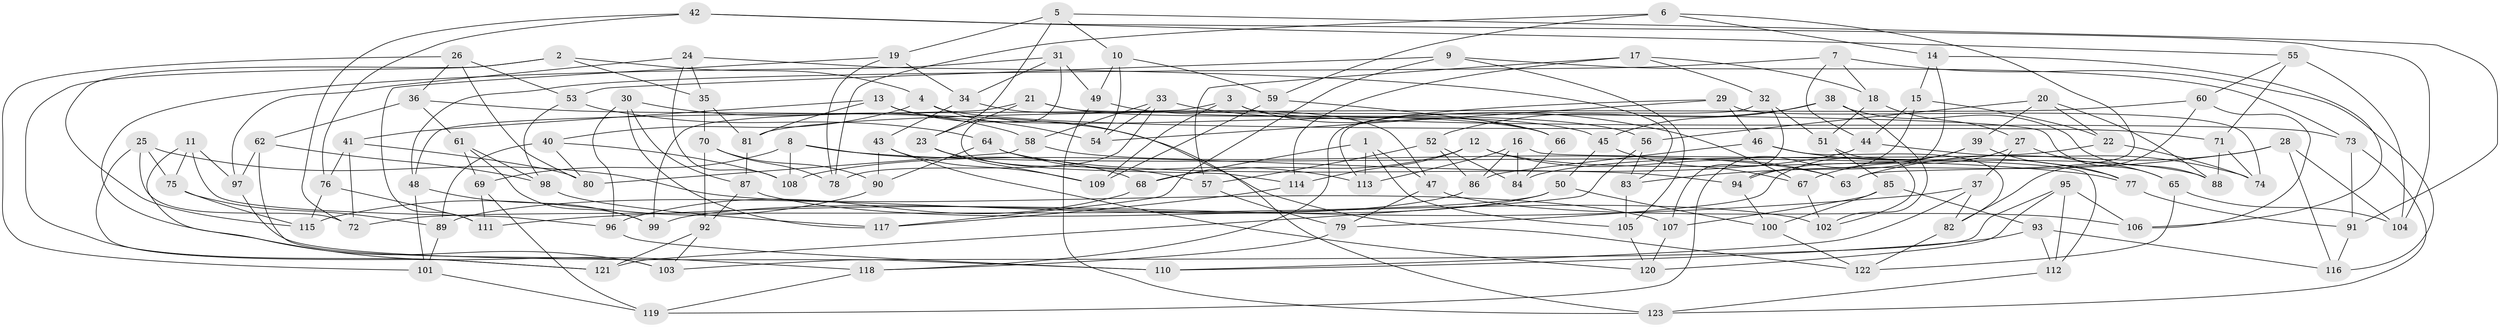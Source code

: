 // Generated by graph-tools (version 1.1) at 2025/16/03/09/25 04:16:25]
// undirected, 123 vertices, 246 edges
graph export_dot {
graph [start="1"]
  node [color=gray90,style=filled];
  1;
  2;
  3;
  4;
  5;
  6;
  7;
  8;
  9;
  10;
  11;
  12;
  13;
  14;
  15;
  16;
  17;
  18;
  19;
  20;
  21;
  22;
  23;
  24;
  25;
  26;
  27;
  28;
  29;
  30;
  31;
  32;
  33;
  34;
  35;
  36;
  37;
  38;
  39;
  40;
  41;
  42;
  43;
  44;
  45;
  46;
  47;
  48;
  49;
  50;
  51;
  52;
  53;
  54;
  55;
  56;
  57;
  58;
  59;
  60;
  61;
  62;
  63;
  64;
  65;
  66;
  67;
  68;
  69;
  70;
  71;
  72;
  73;
  74;
  75;
  76;
  77;
  78;
  79;
  80;
  81;
  82;
  83;
  84;
  85;
  86;
  87;
  88;
  89;
  90;
  91;
  92;
  93;
  94;
  95;
  96;
  97;
  98;
  99;
  100;
  101;
  102;
  103;
  104;
  105;
  106;
  107;
  108;
  109;
  110;
  111;
  112;
  113;
  114;
  115;
  116;
  117;
  118;
  119;
  120;
  121;
  122;
  123;
  1 -- 68;
  1 -- 47;
  1 -- 113;
  1 -- 105;
  2 -- 115;
  2 -- 35;
  2 -- 4;
  2 -- 121;
  3 -- 66;
  3 -- 73;
  3 -- 109;
  3 -- 48;
  4 -- 71;
  4 -- 54;
  4 -- 40;
  5 -- 10;
  5 -- 23;
  5 -- 91;
  5 -- 19;
  6 -- 78;
  6 -- 59;
  6 -- 14;
  6 -- 63;
  7 -- 116;
  7 -- 48;
  7 -- 44;
  7 -- 18;
  8 -- 108;
  8 -- 77;
  8 -- 69;
  8 -- 68;
  9 -- 105;
  9 -- 117;
  9 -- 73;
  9 -- 53;
  10 -- 59;
  10 -- 54;
  10 -- 49;
  11 -- 96;
  11 -- 103;
  11 -- 97;
  11 -- 75;
  12 -- 114;
  12 -- 68;
  12 -- 63;
  12 -- 88;
  13 -- 45;
  13 -- 81;
  13 -- 123;
  13 -- 41;
  14 -- 94;
  14 -- 15;
  14 -- 106;
  15 -- 44;
  15 -- 22;
  15 -- 119;
  16 -- 84;
  16 -- 112;
  16 -- 113;
  16 -- 86;
  17 -- 18;
  17 -- 114;
  17 -- 57;
  17 -- 32;
  18 -- 51;
  18 -- 27;
  19 -- 34;
  19 -- 78;
  19 -- 111;
  20 -- 22;
  20 -- 88;
  20 -- 56;
  20 -- 39;
  21 -- 23;
  21 -- 99;
  21 -- 66;
  21 -- 65;
  22 -- 84;
  22 -- 74;
  23 -- 57;
  23 -- 109;
  24 -- 83;
  24 -- 35;
  24 -- 97;
  24 -- 108;
  25 -- 121;
  25 -- 107;
  25 -- 75;
  25 -- 72;
  26 -- 101;
  26 -- 53;
  26 -- 80;
  26 -- 36;
  27 -- 67;
  27 -- 37;
  27 -- 65;
  28 -- 104;
  28 -- 116;
  28 -- 63;
  28 -- 83;
  29 -- 46;
  29 -- 54;
  29 -- 118;
  29 -- 74;
  30 -- 96;
  30 -- 117;
  30 -- 87;
  30 -- 58;
  31 -- 49;
  31 -- 34;
  31 -- 118;
  31 -- 114;
  32 -- 51;
  32 -- 113;
  32 -- 107;
  33 -- 67;
  33 -- 78;
  33 -- 54;
  33 -- 58;
  34 -- 43;
  34 -- 47;
  35 -- 81;
  35 -- 70;
  36 -- 62;
  36 -- 122;
  36 -- 61;
  37 -- 111;
  37 -- 82;
  37 -- 110;
  38 -- 52;
  38 -- 88;
  38 -- 102;
  38 -- 45;
  39 -- 94;
  39 -- 77;
  39 -- 79;
  40 -- 108;
  40 -- 89;
  40 -- 80;
  41 -- 72;
  41 -- 80;
  41 -- 76;
  42 -- 55;
  42 -- 76;
  42 -- 104;
  42 -- 72;
  43 -- 120;
  43 -- 90;
  43 -- 109;
  44 -- 108;
  44 -- 74;
  45 -- 67;
  45 -- 50;
  46 -- 82;
  46 -- 86;
  46 -- 77;
  47 -- 106;
  47 -- 79;
  48 -- 99;
  48 -- 101;
  49 -- 56;
  49 -- 123;
  50 -- 72;
  50 -- 100;
  50 -- 99;
  51 -- 85;
  51 -- 102;
  52 -- 84;
  52 -- 86;
  52 -- 57;
  53 -- 64;
  53 -- 98;
  55 -- 60;
  55 -- 104;
  55 -- 71;
  56 -- 83;
  56 -- 121;
  57 -- 79;
  58 -- 80;
  58 -- 63;
  59 -- 66;
  59 -- 109;
  60 -- 81;
  60 -- 82;
  60 -- 106;
  61 -- 99;
  61 -- 98;
  61 -- 69;
  62 -- 103;
  62 -- 98;
  62 -- 97;
  64 -- 113;
  64 -- 90;
  64 -- 94;
  65 -- 104;
  65 -- 122;
  66 -- 84;
  67 -- 102;
  68 -- 96;
  69 -- 119;
  69 -- 111;
  70 -- 78;
  70 -- 92;
  70 -- 90;
  71 -- 88;
  71 -- 74;
  73 -- 123;
  73 -- 91;
  75 -- 115;
  75 -- 89;
  76 -- 111;
  76 -- 115;
  77 -- 91;
  79 -- 118;
  81 -- 87;
  82 -- 122;
  83 -- 105;
  85 -- 107;
  85 -- 93;
  85 -- 100;
  86 -- 89;
  87 -- 102;
  87 -- 92;
  89 -- 101;
  90 -- 115;
  91 -- 116;
  92 -- 103;
  92 -- 121;
  93 -- 116;
  93 -- 110;
  93 -- 112;
  94 -- 100;
  95 -- 120;
  95 -- 112;
  95 -- 103;
  95 -- 106;
  96 -- 110;
  97 -- 110;
  98 -- 117;
  100 -- 122;
  101 -- 119;
  105 -- 120;
  107 -- 120;
  112 -- 123;
  114 -- 117;
  118 -- 119;
}
